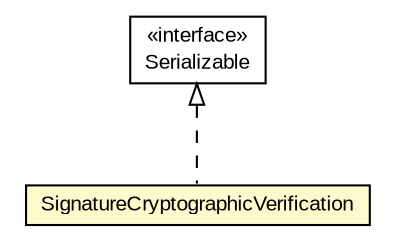 #!/usr/local/bin/dot
#
# Class diagram 
# Generated by UMLGraph version R5_6-24-gf6e263 (http://www.umlgraph.org/)
#

digraph G {
	edge [fontname="arial",fontsize=10,labelfontname="arial",labelfontsize=10];
	node [fontname="arial",fontsize=10,shape=plaintext];
	nodesep=0.25;
	ranksep=0.5;
	// eu.europa.esig.dss.validation.SignatureCryptographicVerification
	c612531 [label=<<table title="eu.europa.esig.dss.validation.SignatureCryptographicVerification" border="0" cellborder="1" cellspacing="0" cellpadding="2" port="p" bgcolor="lemonChiffon" href="./SignatureCryptographicVerification.html">
		<tr><td><table border="0" cellspacing="0" cellpadding="1">
<tr><td align="center" balign="center"> SignatureCryptographicVerification </td></tr>
		</table></td></tr>
		</table>>, URL="./SignatureCryptographicVerification.html", fontname="arial", fontcolor="black", fontsize=10.0];
	//eu.europa.esig.dss.validation.SignatureCryptographicVerification implements java.io.Serializable
	c613181:p -> c612531:p [dir=back,arrowtail=empty,style=dashed];
	// java.io.Serializable
	c613181 [label=<<table title="java.io.Serializable" border="0" cellborder="1" cellspacing="0" cellpadding="2" port="p" href="http://java.sun.com/j2se/1.4.2/docs/api/java/io/Serializable.html">
		<tr><td><table border="0" cellspacing="0" cellpadding="1">
<tr><td align="center" balign="center"> &#171;interface&#187; </td></tr>
<tr><td align="center" balign="center"> Serializable </td></tr>
		</table></td></tr>
		</table>>, URL="http://java.sun.com/j2se/1.4.2/docs/api/java/io/Serializable.html", fontname="arial", fontcolor="black", fontsize=10.0];
}

